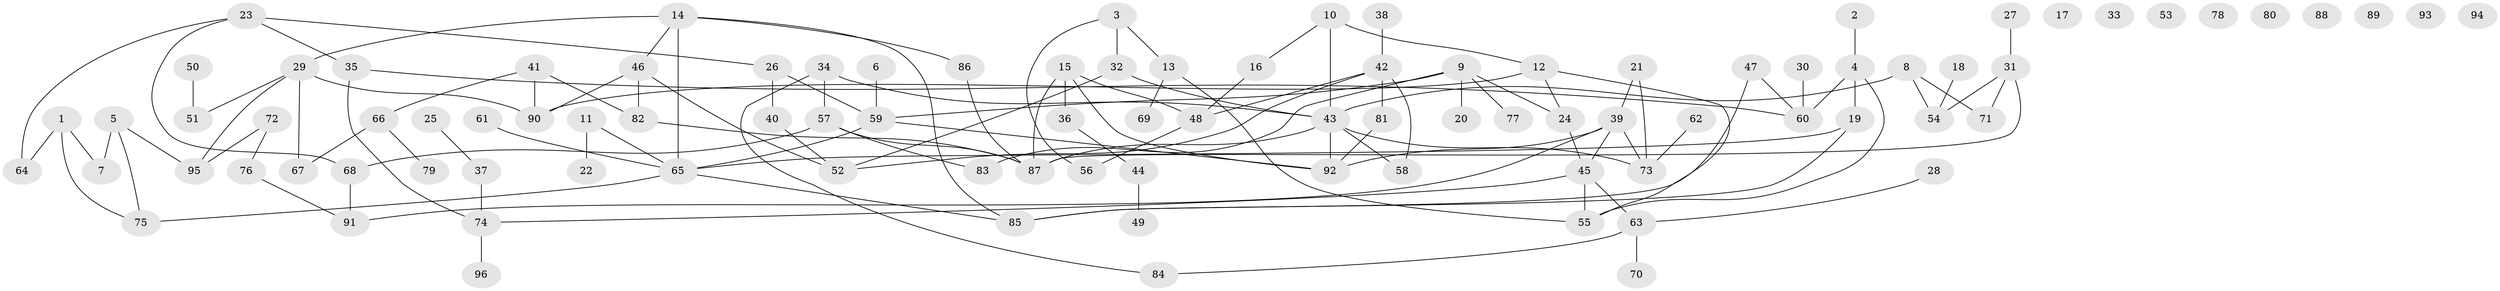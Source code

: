 // coarse degree distribution, {1: 0.2537313432835821, 4: 0.16417910447761194, 2: 0.208955223880597, 0: 0.13432835820895522, 5: 0.07462686567164178, 9: 0.029850746268656716, 3: 0.1044776119402985, 6: 0.014925373134328358, 7: 0.014925373134328358}
// Generated by graph-tools (version 1.1) at 2025/43/03/04/25 21:43:28]
// undirected, 96 vertices, 123 edges
graph export_dot {
graph [start="1"]
  node [color=gray90,style=filled];
  1;
  2;
  3;
  4;
  5;
  6;
  7;
  8;
  9;
  10;
  11;
  12;
  13;
  14;
  15;
  16;
  17;
  18;
  19;
  20;
  21;
  22;
  23;
  24;
  25;
  26;
  27;
  28;
  29;
  30;
  31;
  32;
  33;
  34;
  35;
  36;
  37;
  38;
  39;
  40;
  41;
  42;
  43;
  44;
  45;
  46;
  47;
  48;
  49;
  50;
  51;
  52;
  53;
  54;
  55;
  56;
  57;
  58;
  59;
  60;
  61;
  62;
  63;
  64;
  65;
  66;
  67;
  68;
  69;
  70;
  71;
  72;
  73;
  74;
  75;
  76;
  77;
  78;
  79;
  80;
  81;
  82;
  83;
  84;
  85;
  86;
  87;
  88;
  89;
  90;
  91;
  92;
  93;
  94;
  95;
  96;
  1 -- 7;
  1 -- 64;
  1 -- 75;
  2 -- 4;
  3 -- 13;
  3 -- 32;
  3 -- 56;
  4 -- 19;
  4 -- 55;
  4 -- 60;
  5 -- 7;
  5 -- 75;
  5 -- 95;
  6 -- 59;
  8 -- 43;
  8 -- 54;
  8 -- 71;
  9 -- 20;
  9 -- 24;
  9 -- 59;
  9 -- 77;
  9 -- 83;
  10 -- 12;
  10 -- 16;
  10 -- 43;
  11 -- 22;
  11 -- 65;
  12 -- 24;
  12 -- 55;
  12 -- 90;
  13 -- 55;
  13 -- 69;
  14 -- 29;
  14 -- 46;
  14 -- 65;
  14 -- 85;
  14 -- 86;
  15 -- 36;
  15 -- 48;
  15 -- 87;
  15 -- 92;
  16 -- 48;
  18 -- 54;
  19 -- 65;
  19 -- 85;
  21 -- 39;
  21 -- 73;
  23 -- 26;
  23 -- 35;
  23 -- 64;
  23 -- 68;
  24 -- 45;
  25 -- 37;
  26 -- 40;
  26 -- 59;
  27 -- 31;
  28 -- 63;
  29 -- 51;
  29 -- 67;
  29 -- 90;
  29 -- 95;
  30 -- 60;
  31 -- 54;
  31 -- 71;
  31 -- 87;
  32 -- 43;
  32 -- 52;
  34 -- 43;
  34 -- 57;
  34 -- 84;
  35 -- 60;
  35 -- 74;
  36 -- 44;
  37 -- 74;
  38 -- 42;
  39 -- 45;
  39 -- 73;
  39 -- 91;
  39 -- 92;
  40 -- 52;
  41 -- 66;
  41 -- 82;
  41 -- 90;
  42 -- 48;
  42 -- 52;
  42 -- 58;
  42 -- 81;
  43 -- 58;
  43 -- 73;
  43 -- 87;
  43 -- 92;
  44 -- 49;
  45 -- 55;
  45 -- 63;
  45 -- 74;
  46 -- 52;
  46 -- 82;
  46 -- 90;
  47 -- 60;
  47 -- 85;
  48 -- 56;
  50 -- 51;
  57 -- 68;
  57 -- 83;
  57 -- 87;
  59 -- 65;
  59 -- 92;
  61 -- 65;
  62 -- 73;
  63 -- 70;
  63 -- 84;
  65 -- 75;
  65 -- 85;
  66 -- 67;
  66 -- 79;
  68 -- 91;
  72 -- 76;
  72 -- 95;
  74 -- 96;
  76 -- 91;
  81 -- 92;
  82 -- 87;
  86 -- 87;
}

